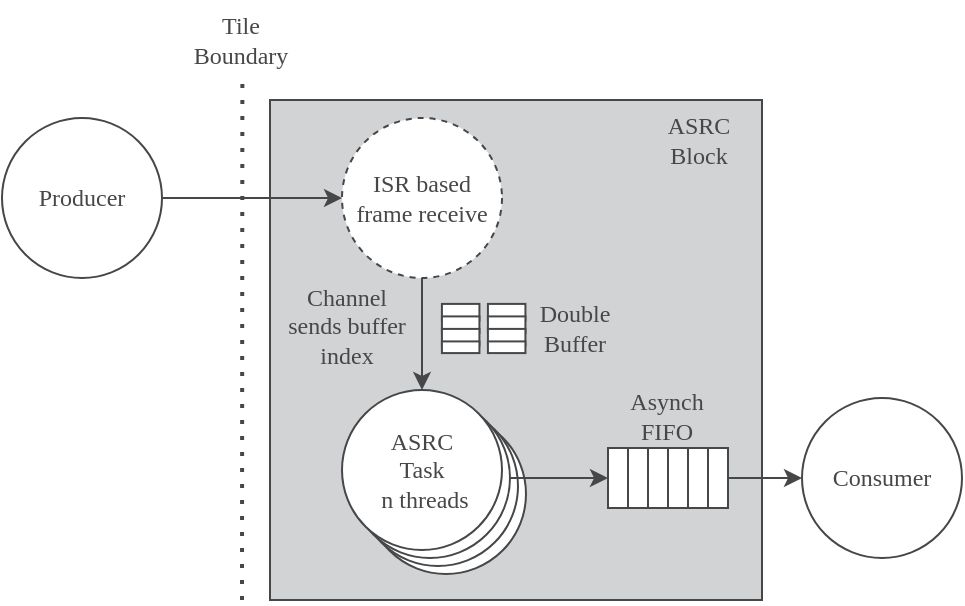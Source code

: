<?xml version="1.0" encoding="UTF-8"?>
<mxfile version="23.1.8" type="embed">
  <diagram id="GRAymUo1oNU_uoje1Nem" name="Page-1">
    <mxGraphModel dx="1510" dy="681" grid="1" gridSize="10" guides="1" tooltips="1" connect="1" arrows="1" fold="1" page="1" pageScale="1" pageWidth="827" pageHeight="1169" math="0" shadow="0">
      <root>
        <mxCell id="0" />
        <mxCell id="1" parent="0" />
        <mxCell id="C9l3Bw4x3SJOuZn8jbVU-45" value="" style="rounded=0;whiteSpace=wrap;html=1;strokeColor=#464749;fontFamily=Arial Nova Light;fontColor=#464749;fillColor=#D1D3D4;" parent="1" vertex="1">
          <mxGeometry x="334" y="310" width="246" height="250" as="geometry" />
        </mxCell>
        <mxCell id="C9l3Bw4x3SJOuZn8jbVU-4" value="" style="ellipse;whiteSpace=wrap;html=1;aspect=fixed;strokeColor=#464749;fontFamily=Arial Nova Light;fontColor=#464749;fillColor=#FFFFFF;" parent="1" vertex="1">
          <mxGeometry x="382" y="467" width="80" height="80" as="geometry" />
        </mxCell>
        <mxCell id="C9l3Bw4x3SJOuZn8jbVU-3" value="" style="ellipse;whiteSpace=wrap;html=1;aspect=fixed;strokeColor=#464749;fontFamily=Arial Nova Light;fontColor=#464749;fillColor=#FFFFFF;" parent="1" vertex="1">
          <mxGeometry x="378" y="463" width="80" height="80" as="geometry" />
        </mxCell>
        <mxCell id="C9l3Bw4x3SJOuZn8jbVU-11" style="edgeStyle=Arial Nova Light;rounded=1;orthogonalLoop=1;jettySize=auto;html=1;exitX=1;exitY=0.5;exitDx=0;exitDy=0;entryX=0;entryY=0.5;entryDx=0;entryDy=0;strokeColor=#464749;fontFamily=Arial Nova Light;fontColor=#464749;fillColor=#FFFFFF;" parent="1" source="C9l3Bw4x3SJOuZn8jbVU-2" target="C9l3Bw4x3SJOuZn8jbVU-5" edge="1">
          <mxGeometry relative="1" as="geometry" />
        </mxCell>
        <mxCell id="C9l3Bw4x3SJOuZn8jbVU-2" value="" style="ellipse;whiteSpace=wrap;html=1;aspect=fixed;strokeColor=#464749;fontFamily=Arial Nova Light;fontColor=#464749;fillColor=#FFFFFF;" parent="1" vertex="1">
          <mxGeometry x="374" y="459" width="80" height="80" as="geometry" />
        </mxCell>
        <mxCell id="C9l3Bw4x3SJOuZn8jbVU-1" value="ASRC&lt;br&gt;Task&lt;br&gt;&amp;nbsp;n threads" style="ellipse;whiteSpace=wrap;html=1;aspect=fixed;strokeColor=#464749;fontFamily=Arial Nova Light;fontColor=#464749;fillColor=#FFFFFF;" parent="1" vertex="1">
          <mxGeometry x="370" y="455" width="80" height="80" as="geometry" />
        </mxCell>
        <mxCell id="C9l3Bw4x3SJOuZn8jbVU-5" value="" style="rounded=0;whiteSpace=wrap;html=1;strokeColor=#464749;fontFamily=Arial Nova Light;fontColor=#464749;fillColor=#FFFFFF;" parent="1" vertex="1">
          <mxGeometry x="503" y="484" width="10" height="30" as="geometry" />
        </mxCell>
        <mxCell id="C9l3Bw4x3SJOuZn8jbVU-6" value="" style="rounded=0;whiteSpace=wrap;html=1;strokeColor=#464749;fontFamily=Arial Nova Light;fontColor=#464749;fillColor=#FFFFFF;" parent="1" vertex="1">
          <mxGeometry x="513" y="484" width="10" height="30" as="geometry" />
        </mxCell>
        <mxCell id="C9l3Bw4x3SJOuZn8jbVU-7" value="" style="rounded=0;whiteSpace=wrap;html=1;strokeColor=#464749;fontFamily=Arial Nova Light;fontColor=#464749;fillColor=#FFFFFF;" parent="1" vertex="1">
          <mxGeometry x="523" y="484" width="10" height="30" as="geometry" />
        </mxCell>
        <mxCell id="C9l3Bw4x3SJOuZn8jbVU-8" value="" style="rounded=0;whiteSpace=wrap;html=1;strokeColor=#464749;fontFamily=Arial Nova Light;fontColor=#464749;fillColor=#FFFFFF;" parent="1" vertex="1">
          <mxGeometry x="533" y="484" width="10" height="30" as="geometry" />
        </mxCell>
        <mxCell id="C9l3Bw4x3SJOuZn8jbVU-9" value="" style="rounded=0;whiteSpace=wrap;html=1;strokeColor=#464749;fontFamily=Arial Nova Light;fontColor=#464749;fillColor=#FFFFFF;" parent="1" vertex="1">
          <mxGeometry x="543" y="484" width="10" height="30" as="geometry" />
        </mxCell>
        <mxCell id="C9l3Bw4x3SJOuZn8jbVU-13" style="edgeStyle=Arial Nova Light;rounded=1;orthogonalLoop=1;jettySize=auto;html=1;exitX=1;exitY=0.5;exitDx=0;exitDy=0;entryX=0;entryY=0.5;entryDx=0;entryDy=0;strokeColor=#464749;fontFamily=Arial Nova Light;fontColor=#464749;fillColor=#FFFFFF;" parent="1" source="C9l3Bw4x3SJOuZn8jbVU-10" target="C9l3Bw4x3SJOuZn8jbVU-12" edge="1">
          <mxGeometry relative="1" as="geometry" />
        </mxCell>
        <mxCell id="C9l3Bw4x3SJOuZn8jbVU-10" value="" style="rounded=0;whiteSpace=wrap;html=1;strokeColor=#464749;fontFamily=Arial Nova Light;fontColor=#464749;fillColor=#FFFFFF;" parent="1" vertex="1">
          <mxGeometry x="553" y="484" width="10" height="30" as="geometry" />
        </mxCell>
        <mxCell id="C9l3Bw4x3SJOuZn8jbVU-12" value="Consumer" style="ellipse;whiteSpace=wrap;html=1;aspect=fixed;strokeColor=#464749;fontFamily=Arial Nova Light;fontColor=#464749;fillColor=#FFFFFF;" parent="1" vertex="1">
          <mxGeometry x="600" y="459" width="80" height="80" as="geometry" />
        </mxCell>
        <mxCell id="C9l3Bw4x3SJOuZn8jbVU-15" style="edgeStyle=Arial Nova Light;rounded=1;orthogonalLoop=1;jettySize=auto;html=1;exitX=1;exitY=0.5;exitDx=0;exitDy=0;entryX=0;entryY=0.5;entryDx=0;entryDy=0;strokeColor=#464749;fontFamily=Arial Nova Light;fontColor=#464749;fillColor=#FFFFFF;" parent="1" source="C9l3Bw4x3SJOuZn8jbVU-14" target="C9l3Bw4x3SJOuZn8jbVU-21" edge="1">
          <mxGeometry relative="1" as="geometry" />
        </mxCell>
        <mxCell id="C9l3Bw4x3SJOuZn8jbVU-14" value="Producer" style="ellipse;whiteSpace=wrap;html=1;aspect=fixed;strokeColor=#464749;fontFamily=Arial Nova Light;fontColor=#464749;fillColor=#FFFFFF;" parent="1" vertex="1">
          <mxGeometry x="200" y="319" width="80" height="80" as="geometry" />
        </mxCell>
        <mxCell id="C9l3Bw4x3SJOuZn8jbVU-18" value="Asynch&lt;br&gt;FIFO" style="text;html=1;align=center;verticalAlign=middle;resizable=0;points=[];autosize=1;strokeColor=none;fillColor=none;fontFamily=Arial Nova Light;fontColor=#464749;" parent="1" vertex="1">
          <mxGeometry x="502" y="448" width="60" height="40" as="geometry" />
        </mxCell>
        <mxCell id="C9l3Bw4x3SJOuZn8jbVU-19" value="" style="endArrow=none;dashed=1;html=1;dashPattern=1 3;strokeWidth=2;rounded=1;strokeColor=#464749;fontFamily=Arial Nova Light;fontColor=#464749;fillColor=#FFFFFF;entryX=0.517;entryY=0.958;entryDx=0;entryDy=0;entryPerimeter=0;" parent="1" target="C9l3Bw4x3SJOuZn8jbVU-20" edge="1">
          <mxGeometry width="50" height="50" relative="1" as="geometry">
            <mxPoint x="320" y="560" as="sourcePoint" />
            <mxPoint x="320" y="320" as="targetPoint" />
          </mxGeometry>
        </mxCell>
        <mxCell id="C9l3Bw4x3SJOuZn8jbVU-20" value="Tile&lt;br&gt;Boundary" style="text;html=1;align=center;verticalAlign=middle;resizable=0;points=[];autosize=1;strokeColor=none;fillColor=none;fontFamily=Arial Nova Light;fontColor=#464749;" parent="1" vertex="1">
          <mxGeometry x="284" y="260" width="70" height="40" as="geometry" />
        </mxCell>
        <mxCell id="C9l3Bw4x3SJOuZn8jbVU-39" style="edgeStyle=Arial Nova Light;rounded=1;orthogonalLoop=1;jettySize=auto;html=1;exitX=0.5;exitY=1;exitDx=0;exitDy=0;entryX=0.5;entryY=0;entryDx=0;entryDy=0;strokeColor=#464749;fontFamily=Arial Nova Light;fontColor=#464749;fillColor=#FFFFFF;" parent="1" source="C9l3Bw4x3SJOuZn8jbVU-21" target="C9l3Bw4x3SJOuZn8jbVU-1" edge="1">
          <mxGeometry relative="1" as="geometry" />
        </mxCell>
        <mxCell id="C9l3Bw4x3SJOuZn8jbVU-21" value="ISR based frame receive" style="ellipse;whiteSpace=wrap;html=1;aspect=fixed;strokeColor=#464749;fontFamily=Arial Nova Light;fontColor=#464749;fillColor=#FFFFFF;dashed=1;" parent="1" vertex="1">
          <mxGeometry x="370" y="319" width="80" height="80" as="geometry" />
        </mxCell>
        <mxCell id="C9l3Bw4x3SJOuZn8jbVU-28" value="" style="group;direction=south;rotation=90;" parent="1" vertex="1" connectable="0">
          <mxGeometry x="421" y="413" width="25" height="30" as="geometry" />
        </mxCell>
        <mxCell id="C9l3Bw4x3SJOuZn8jbVU-22" value="" style="rounded=0;whiteSpace=wrap;html=1;strokeColor=#464749;fontFamily=Arial Nova Light;fontColor=#464749;fillColor=#FFFFFF;rotation=90;" parent="C9l3Bw4x3SJOuZn8jbVU-28" vertex="1">
          <mxGeometry x="4.167" y="-6.25" width="8.333" height="18.75" as="geometry" />
        </mxCell>
        <mxCell id="C9l3Bw4x3SJOuZn8jbVU-23" value="" style="rounded=0;whiteSpace=wrap;html=1;strokeColor=#464749;fontFamily=Arial Nova Light;fontColor=#464749;fillColor=#FFFFFF;rotation=90;" parent="C9l3Bw4x3SJOuZn8jbVU-28" vertex="1">
          <mxGeometry x="4.167" width="8.333" height="18.75" as="geometry" />
        </mxCell>
        <mxCell id="C9l3Bw4x3SJOuZn8jbVU-24" value="" style="rounded=0;whiteSpace=wrap;html=1;strokeColor=#464749;fontFamily=Arial Nova Light;fontColor=#464749;fillColor=#FFFFFF;rotation=90;" parent="C9l3Bw4x3SJOuZn8jbVU-28" vertex="1">
          <mxGeometry x="4.167" y="6.25" width="8.333" height="18.75" as="geometry" />
        </mxCell>
        <mxCell id="C9l3Bw4x3SJOuZn8jbVU-25" value="" style="rounded=0;whiteSpace=wrap;html=1;strokeColor=#464749;fontFamily=Arial Nova Light;fontColor=#464749;fillColor=#FFFFFF;rotation=90;" parent="C9l3Bw4x3SJOuZn8jbVU-28" vertex="1">
          <mxGeometry x="5.42" y="11.25" width="5.83" height="18.75" as="geometry" />
        </mxCell>
        <mxCell id="C9l3Bw4x3SJOuZn8jbVU-34" value="" style="group;direction=south;rotation=90;" parent="1" vertex="1" connectable="0">
          <mxGeometry x="444" y="413" width="25" height="30" as="geometry" />
        </mxCell>
        <mxCell id="C9l3Bw4x3SJOuZn8jbVU-35" value="" style="rounded=0;whiteSpace=wrap;html=1;strokeColor=#464749;fontFamily=Arial Nova Light;fontColor=#464749;fillColor=#FFFFFF;rotation=90;" parent="C9l3Bw4x3SJOuZn8jbVU-34" vertex="1">
          <mxGeometry x="4.167" y="-6.25" width="8.333" height="18.75" as="geometry" />
        </mxCell>
        <mxCell id="C9l3Bw4x3SJOuZn8jbVU-36" value="" style="rounded=0;whiteSpace=wrap;html=1;strokeColor=#464749;fontFamily=Arial Nova Light;fontColor=#464749;fillColor=#FFFFFF;rotation=90;" parent="C9l3Bw4x3SJOuZn8jbVU-34" vertex="1">
          <mxGeometry x="4.167" width="8.333" height="18.75" as="geometry" />
        </mxCell>
        <mxCell id="C9l3Bw4x3SJOuZn8jbVU-37" value="" style="rounded=0;whiteSpace=wrap;html=1;strokeColor=#464749;fontFamily=Arial Nova Light;fontColor=#464749;fillColor=#FFFFFF;rotation=90;" parent="C9l3Bw4x3SJOuZn8jbVU-34" vertex="1">
          <mxGeometry x="4.167" y="6.25" width="8.333" height="18.75" as="geometry" />
        </mxCell>
        <mxCell id="C9l3Bw4x3SJOuZn8jbVU-38" value="" style="rounded=0;whiteSpace=wrap;html=1;strokeColor=#464749;fontFamily=Arial Nova Light;fontColor=#464749;fillColor=#FFFFFF;rotation=90;" parent="C9l3Bw4x3SJOuZn8jbVU-34" vertex="1">
          <mxGeometry x="5.42" y="11.25" width="5.83" height="18.75" as="geometry" />
        </mxCell>
        <mxCell id="C9l3Bw4x3SJOuZn8jbVU-40" value="Channel&lt;br&gt;sends buffer&lt;br&gt;index" style="text;html=1;align=center;verticalAlign=middle;resizable=0;points=[];autosize=1;strokeColor=none;fillColor=none;fontFamily=Arial Nova Light;fontColor=#464749;" parent="1" vertex="1">
          <mxGeometry x="332" y="393" width="80" height="60" as="geometry" />
        </mxCell>
        <mxCell id="C9l3Bw4x3SJOuZn8jbVU-42" value="Double&lt;br&gt;Buffer" style="text;html=1;align=center;verticalAlign=middle;resizable=0;points=[];autosize=1;strokeColor=none;fillColor=none;fontFamily=Arial Nova Light;fontColor=#464749;" parent="1" vertex="1">
          <mxGeometry x="456" y="404" width="60" height="40" as="geometry" />
        </mxCell>
        <mxCell id="C9l3Bw4x3SJOuZn8jbVU-47" value="ASRC&lt;br&gt;Block" style="text;html=1;align=center;verticalAlign=middle;resizable=0;points=[];autosize=1;strokeColor=none;fillColor=none;fontFamily=Arial Nova Light;fontColor=#464749;" parent="1" vertex="1">
          <mxGeometry x="523" y="310" width="50" height="40" as="geometry" />
        </mxCell>
      </root>
    </mxGraphModel>
  </diagram>
</mxfile>
